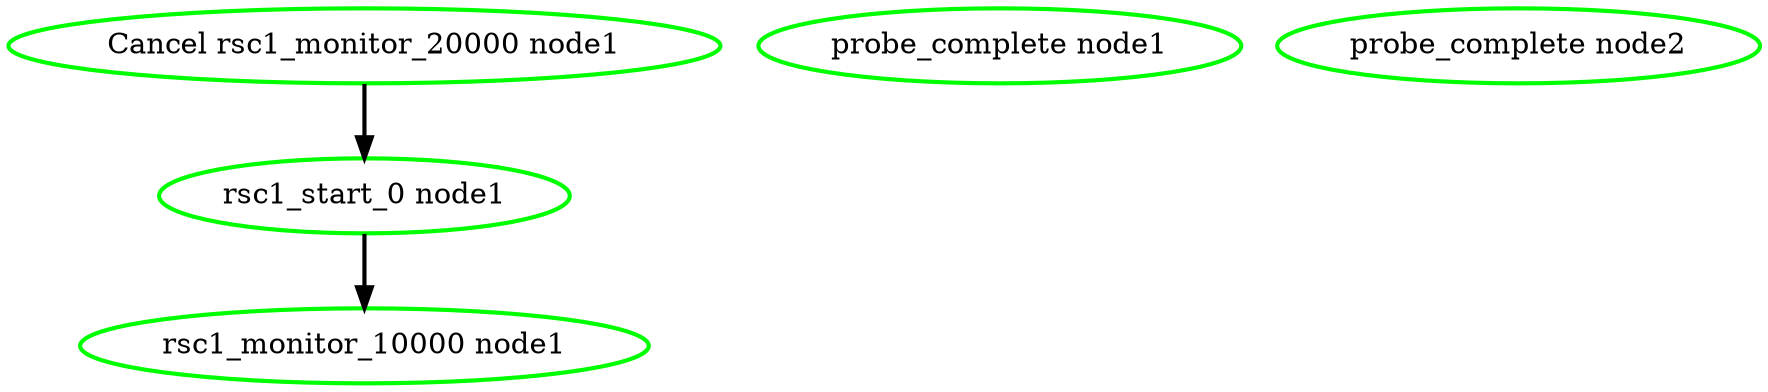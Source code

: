digraph "g" {
"Cancel rsc1_monitor_20000 node1" -> "rsc1_start_0 node1" [ style = bold]
"Cancel rsc1_monitor_20000 node1" [ style=bold color="green" fontcolor="black" ]
"probe_complete node1" [ style=bold color="green" fontcolor="black" ]
"probe_complete node2" [ style=bold color="green" fontcolor="black" ]
"rsc1_monitor_10000 node1" [ style=bold color="green" fontcolor="black" ]
"rsc1_start_0 node1" -> "rsc1_monitor_10000 node1" [ style = bold]
"rsc1_start_0 node1" [ style=bold color="green" fontcolor="black" ]
}
